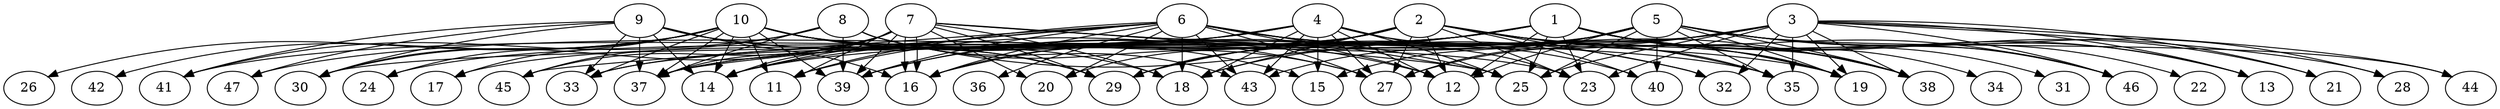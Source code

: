 // DAG (tier=3-complex, mode=data, n=47, ccr=0.525, fat=0.861, density=0.646, regular=0.349, jump=0.234, mindata=4194304, maxdata=33554432)
// DAG automatically generated by daggen at Sun Aug 24 16:33:35 2025
// /home/ermia/Project/Environments/daggen/bin/daggen --dot --ccr 0.525 --fat 0.861 --regular 0.349 --density 0.646 --jump 0.234 --mindata 4194304 --maxdata 33554432 -n 47 
digraph G {
  1 [size="151063809077201076224", alpha="0.18", expect_size="75531904538600538112"]
  1 -> 11 [size ="226915210231808"]
  1 -> 12 [size ="226915210231808"]
  1 -> 13 [size ="226915210231808"]
  1 -> 19 [size ="226915210231808"]
  1 -> 21 [size ="226915210231808"]
  1 -> 23 [size ="226915210231808"]
  1 -> 25 [size ="226915210231808"]
  1 -> 29 [size ="226915210231808"]
  1 -> 31 [size ="226915210231808"]
  1 -> 33 [size ="226915210231808"]
  1 -> 34 [size ="226915210231808"]
  1 -> 37 [size ="226915210231808"]
  1 -> 38 [size ="226915210231808"]
  1 -> 39 [size ="226915210231808"]
  1 -> 46 [size ="226915210231808"]
  1 -> 47 [size ="226915210231808"]
  2 [size="11730406451040439238656", alpha="0.17", expect_size="5865203225520219619328"]
  2 -> 12 [size ="4130145585594368"]
  2 -> 14 [size ="4130145585594368"]
  2 -> 17 [size ="4130145585594368"]
  2 -> 18 [size ="4130145585594368"]
  2 -> 19 [size ="4130145585594368"]
  2 -> 20 [size ="4130145585594368"]
  2 -> 23 [size ="4130145585594368"]
  2 -> 27 [size ="4130145585594368"]
  2 -> 29 [size ="4130145585594368"]
  2 -> 32 [size ="4130145585594368"]
  2 -> 33 [size ="4130145585594368"]
  2 -> 35 [size ="4130145585594368"]
  2 -> 38 [size ="4130145585594368"]
  2 -> 39 [size ="4130145585594368"]
  2 -> 40 [size ="4130145585594368"]
  2 -> 46 [size ="4130145585594368"]
  3 [size="91877791898154752", alpha="0.05", expect_size="45938895949077376"]
  3 -> 13 [size ="6089050331021312"]
  3 -> 14 [size ="6089050331021312"]
  3 -> 19 [size ="6089050331021312"]
  3 -> 21 [size ="6089050331021312"]
  3 -> 23 [size ="6089050331021312"]
  3 -> 25 [size ="6089050331021312"]
  3 -> 27 [size ="6089050331021312"]
  3 -> 28 [size ="6089050331021312"]
  3 -> 29 [size ="6089050331021312"]
  3 -> 30 [size ="6089050331021312"]
  3 -> 32 [size ="6089050331021312"]
  3 -> 35 [size ="6089050331021312"]
  3 -> 38 [size ="6089050331021312"]
  3 -> 44 [size ="6089050331021312"]
  3 -> 46 [size ="6089050331021312"]
  4 [size="111047421836217136", alpha="0.17", expect_size="55523710918108568"]
  4 -> 12 [size ="3294984497266688"]
  4 -> 15 [size ="3294984497266688"]
  4 -> 16 [size ="3294984497266688"]
  4 -> 18 [size ="3294984497266688"]
  4 -> 23 [size ="3294984497266688"]
  4 -> 24 [size ="3294984497266688"]
  4 -> 25 [size ="3294984497266688"]
  4 -> 27 [size ="3294984497266688"]
  4 -> 38 [size ="3294984497266688"]
  4 -> 41 [size ="3294984497266688"]
  4 -> 43 [size ="3294984497266688"]
  5 [size="19779683873350992", alpha="0.00", expect_size="9889841936675496"]
  5 -> 12 [size ="423823212019712"]
  5 -> 13 [size ="423823212019712"]
  5 -> 15 [size ="423823212019712"]
  5 -> 16 [size ="423823212019712"]
  5 -> 18 [size ="423823212019712"]
  5 -> 19 [size ="423823212019712"]
  5 -> 22 [size ="423823212019712"]
  5 -> 25 [size ="423823212019712"]
  5 -> 27 [size ="423823212019712"]
  5 -> 28 [size ="423823212019712"]
  5 -> 35 [size ="423823212019712"]
  5 -> 37 [size ="423823212019712"]
  5 -> 38 [size ="423823212019712"]
  5 -> 40 [size ="423823212019712"]
  5 -> 43 [size ="423823212019712"]
  5 -> 44 [size ="423823212019712"]
  5 -> 46 [size ="423823212019712"]
  6 [size="4595286894299375", alpha="0.04", expect_size="2297643447149687"]
  6 -> 11 [size ="393614458880000"]
  6 -> 12 [size ="393614458880000"]
  6 -> 14 [size ="393614458880000"]
  6 -> 16 [size ="393614458880000"]
  6 -> 18 [size ="393614458880000"]
  6 -> 19 [size ="393614458880000"]
  6 -> 20 [size ="393614458880000"]
  6 -> 25 [size ="393614458880000"]
  6 -> 27 [size ="393614458880000"]
  6 -> 35 [size ="393614458880000"]
  6 -> 36 [size ="393614458880000"]
  6 -> 37 [size ="393614458880000"]
  6 -> 38 [size ="393614458880000"]
  6 -> 39 [size ="393614458880000"]
  6 -> 40 [size ="393614458880000"]
  6 -> 43 [size ="393614458880000"]
  6 -> 45 [size ="393614458880000"]
  7 [size="496927283710324416", alpha="0.19", expect_size="248463641855162208"]
  7 -> 11 [size ="187995047067648"]
  7 -> 14 [size ="187995047067648"]
  7 -> 16 [size ="187995047067648"]
  7 -> 16 [size ="187995047067648"]
  7 -> 18 [size ="187995047067648"]
  7 -> 19 [size ="187995047067648"]
  7 -> 20 [size ="187995047067648"]
  7 -> 25 [size ="187995047067648"]
  7 -> 29 [size ="187995047067648"]
  7 -> 30 [size ="187995047067648"]
  7 -> 35 [size ="187995047067648"]
  7 -> 37 [size ="187995047067648"]
  7 -> 39 [size ="187995047067648"]
  7 -> 45 [size ="187995047067648"]
  8 [size="5920457931164078080", alpha="0.11", expect_size="2960228965582039040"]
  8 -> 27 [size ="3159089676812288"]
  8 -> 32 [size ="3159089676812288"]
  8 -> 37 [size ="3159089676812288"]
  8 -> 39 [size ="3159089676812288"]
  8 -> 41 [size ="3159089676812288"]
  8 -> 43 [size ="3159089676812288"]
  8 -> 45 [size ="3159089676812288"]
  9 [size="14654311105414712", alpha="0.16", expect_size="7327155552707356"]
  9 -> 14 [size ="724594839257088"]
  9 -> 16 [size ="724594839257088"]
  9 -> 27 [size ="724594839257088"]
  9 -> 29 [size ="724594839257088"]
  9 -> 30 [size ="724594839257088"]
  9 -> 33 [size ="724594839257088"]
  9 -> 37 [size ="724594839257088"]
  9 -> 41 [size ="724594839257088"]
  9 -> 47 [size ="724594839257088"]
  10 [size="417188986834329792", alpha="0.15", expect_size="208594493417164896"]
  10 -> 11 [size ="8297193144320000"]
  10 -> 12 [size ="8297193144320000"]
  10 -> 14 [size ="8297193144320000"]
  10 -> 15 [size ="8297193144320000"]
  10 -> 17 [size ="8297193144320000"]
  10 -> 18 [size ="8297193144320000"]
  10 -> 23 [size ="8297193144320000"]
  10 -> 24 [size ="8297193144320000"]
  10 -> 25 [size ="8297193144320000"]
  10 -> 26 [size ="8297193144320000"]
  10 -> 29 [size ="8297193144320000"]
  10 -> 30 [size ="8297193144320000"]
  10 -> 33 [size ="8297193144320000"]
  10 -> 37 [size ="8297193144320000"]
  10 -> 39 [size ="8297193144320000"]
  10 -> 42 [size ="8297193144320000"]
  11 [size="27211017759963803025408", alpha="0.09", expect_size="13605508879981901512704"]
  12 [size="4800208008781636608", alpha="0.12", expect_size="2400104004390818304"]
  13 [size="35950912593935728", alpha="0.06", expect_size="17975456296967864"]
  14 [size="87627221962850368", alpha="0.13", expect_size="43813610981425184"]
  15 [size="249324167901518912", alpha="0.13", expect_size="124662083950759456"]
  16 [size="6172564791856633856", alpha="0.15", expect_size="3086282395928316928"]
  17 [size="14837841393116094922752", alpha="0.13", expect_size="7418920696558047461376"]
  18 [size="6003735325601406386176", alpha="0.07", expect_size="3001867662800703193088"]
  19 [size="1612802313298845696", alpha="0.15", expect_size="806401156649422848"]
  20 [size="86514487748125280", alpha="0.02", expect_size="43257243874062640"]
  21 [size="259225693153868224", alpha="0.06", expect_size="129612846576934112"]
  22 [size="595281756811165696000", alpha="0.06", expect_size="297640878405582848000"]
  23 [size="17964438610808532992", alpha="0.11", expect_size="8982219305404266496"]
  24 [size="278451217334735470592", alpha="0.15", expect_size="139225608667367735296"]
  25 [size="22462341696554639360", alpha="0.08", expect_size="11231170848277319680"]
  26 [size="673002560225477132288", alpha="0.09", expect_size="336501280112738566144"]
  27 [size="1423399812029081088", alpha="0.02", expect_size="711699906014540544"]
  28 [size="6692132318920783872", alpha="0.05", expect_size="3346066159460391936"]
  29 [size="101301176951744464", alpha="0.12", expect_size="50650588475872232"]
  30 [size="6555595923314877440", alpha="0.11", expect_size="3277797961657438720"]
  31 [size="497106283982376402944", alpha="0.04", expect_size="248553141991188201472"]
  32 [size="293790789303034176", alpha="0.18", expect_size="146895394651517088"]
  33 [size="2398888306723802624", alpha="0.10", expect_size="1199444153361901312"]
  34 [size="459135260950222272", alpha="0.08", expect_size="229567630475111136"]
  35 [size="49699111447934336", alpha="0.04", expect_size="24849555723967168"]
  36 [size="192802877716497856", alpha="0.01", expect_size="96401438858248928"]
  37 [size="3735164685817103777792", alpha="0.19", expect_size="1867582342908551888896"]
  38 [size="6584728777777097998336", alpha="0.12", expect_size="3292364388888548999168"]
  39 [size="1987388429531189608448", alpha="0.06", expect_size="993694214765594804224"]
  40 [size="803980514865803904", alpha="0.08", expect_size="401990257432901952"]
  41 [size="1442633889362433280", alpha="0.09", expect_size="721316944681216640"]
  42 [size="8170463814270494703616", alpha="0.03", expect_size="4085231907135247351808"]
  43 [size="12160454613893185536", alpha="0.11", expect_size="6080227306946592768"]
  44 [size="1070090642500290176", alpha="0.10", expect_size="535045321250145088"]
  45 [size="5030482267832636416", alpha="0.04", expect_size="2515241133916318208"]
  46 [size="15606870642859104256", alpha="0.20", expect_size="7803435321429552128"]
  47 [size="8916245545128546304", alpha="0.14", expect_size="4458122772564273152"]
}